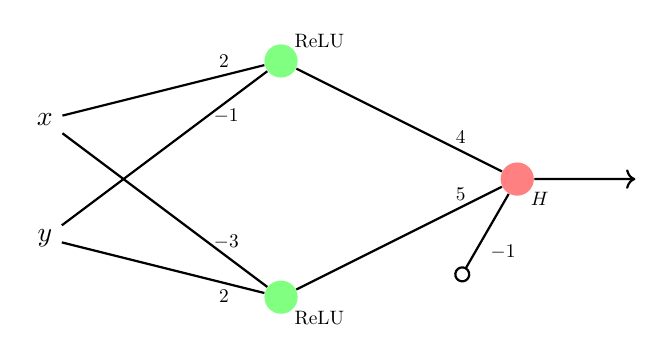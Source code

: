 % Figure after Kjell Magne Fauske
% http://www.texample.net/tikz/examples/neural-network/
\begin{tikzpicture}[scale=1.5]
   \def\layersep{2cm}
    \tikzstyle{every pin edge}=[thick]
    \tikzstyle{neuron}=[circle,fill=black!25,minimum size=12pt,inner sep=0pt]
    \tikzstyle{entree}=[];
    \tikzstyle{input neuron}=[neuron, fill=green!50];
    \tikzstyle{output neuron}=[neuron, fill=red!50];
    \tikzstyle{hidden neuron}=[neuron, fill=blue!50];
    \tikzstyle{annot} = [text width=4em, text centered]

% Entree
\node[entree] (E-1) at (-\layersep,-1) {$x$};
\node[entree] (E-2) at (-\layersep,-2) {$y$};

% Premiere couche
\node[input neuron] (I-1) at (0,-0.5) {};
\node[input neuron] (I-2) at (0,-2.5) {};

\node[above right=0.8ex,scale=0.7] at (I-1) {ReLU};
\node[below right=0.8ex,scale=0.7] at (I-2) {ReLU};

%Seconde couche et sortie
\node[output neuron] (O) at (\layersep,-1.5 cm) {};
\node[below right=0.8ex,scale=0.7] at (O) {$H$};

% Arrete et poids
 \path[thick] (E-1) edge node[pos=0.8,above,scale=0.7]{$2$} (I-1) ;
 \path[thick] (E-2) edge node[pos=0.8,below,scale=0.7]{$-1$} (I-1);
% \draw[-o,thick] (I-1) to node[midway,below right,scale=0.7]{$2$} ++ (-120:1);

 \path[thick] (E-1) edge node[pos=0.8,above,scale=0.7]{$-3$} (I-2);
 \path[thick] (E-2) edge node[pos=0.8,below,scale=0.7]{$2$} (I-2);
 %\draw[-o,thick] (I-2) to node[midway,below right,scale=0.7]{$2$} ++ (-160:1);

 \path[thick] (I-1) edge node[pos=0.8,above,scale=0.7]{$4$} (O);
 \path[thick] (I-2) edge node[pos=0.8,above,scale=0.7]{$5$}(O);
 \draw[-o,thick] (O) to node[midway,below right,scale=0.7]{$-1$} ++ (-120:1);

% Sortie
 \draw[->,thick] (O)-- ++(1,0);


\end{tikzpicture}  